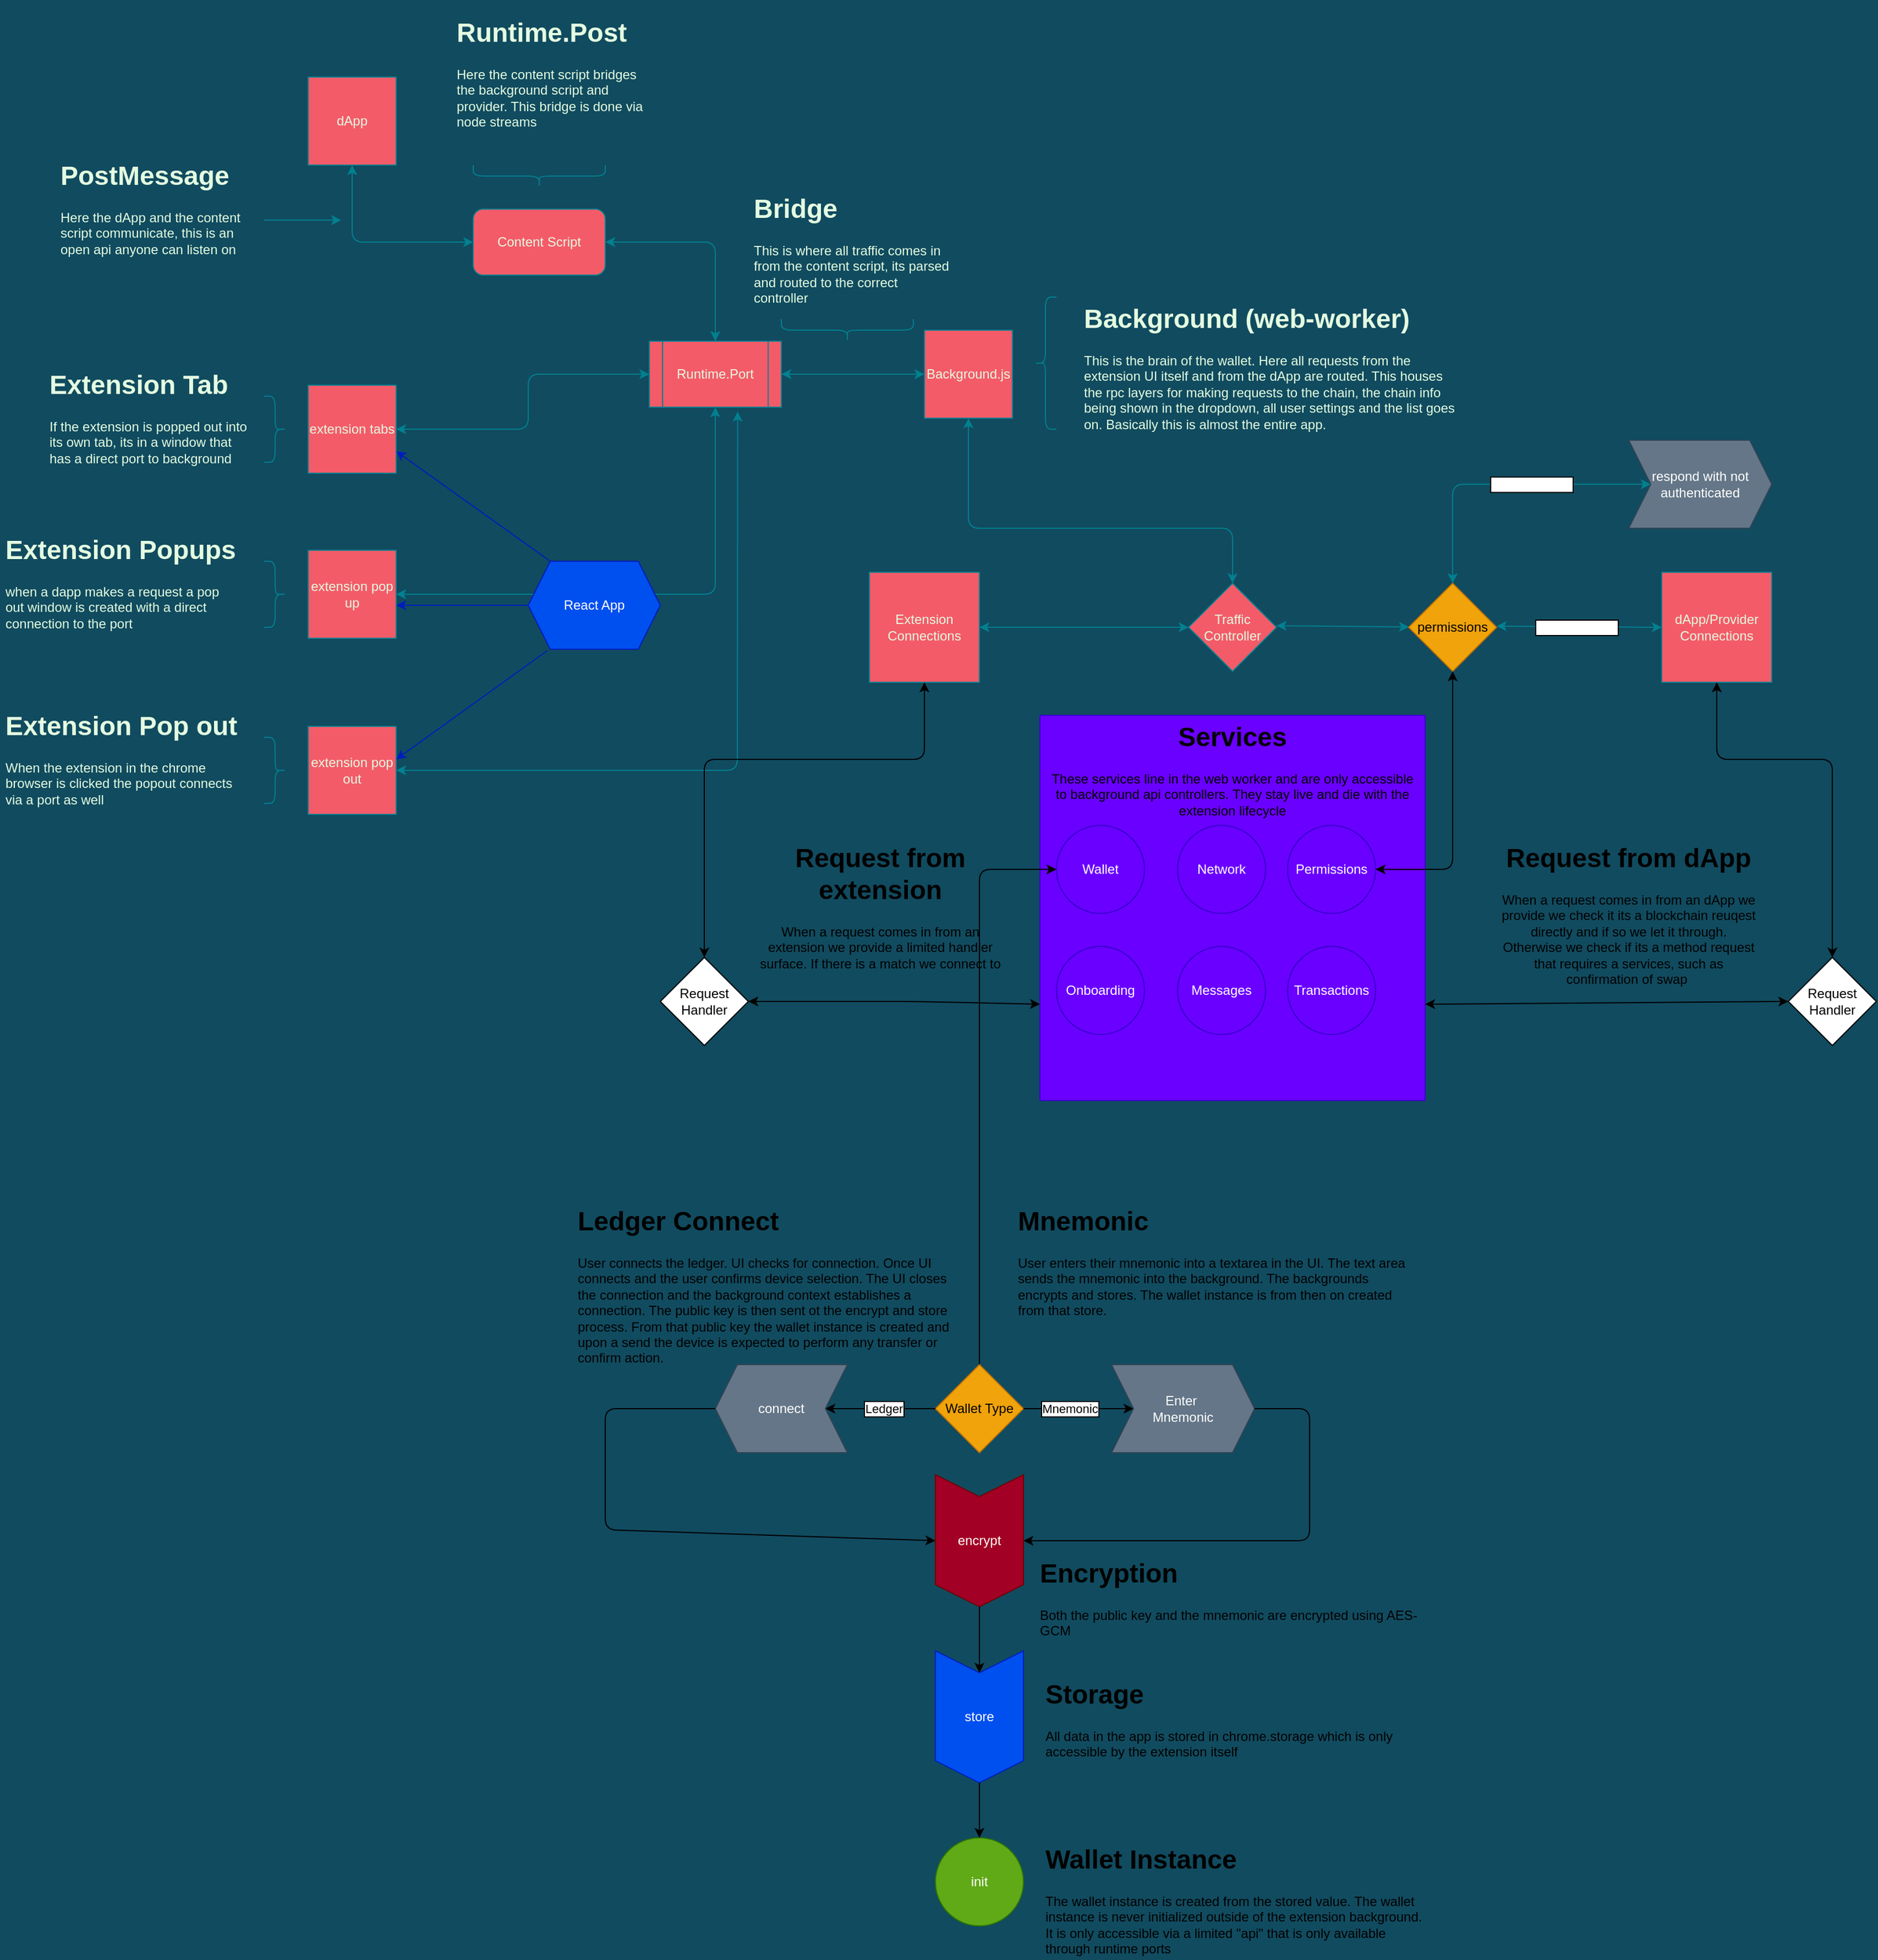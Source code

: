 <mxfile>
    <diagram id="aZ6EJbNiV0EWviCFpwhp" name="Page-1">
        <mxGraphModel dx="3145" dy="1247" grid="1" gridSize="10" guides="1" tooltips="1" connect="1" arrows="1" fold="1" page="1" pageScale="1" pageWidth="850" pageHeight="1100" background="#114B5F" math="0" shadow="0">
            <root>
                <mxCell id="0"/>
                <mxCell id="1" parent="0"/>
                <mxCell id="2" value="Runtime.Port" style="shape=process;whiteSpace=wrap;html=1;backgroundOutline=1;fillColor=#F45B69;strokeColor=#028090;fontColor=#E4FDE1;" parent="1" vertex="1">
                    <mxGeometry x="130" y="340" width="120" height="60" as="geometry"/>
                </mxCell>
                <mxCell id="3" value="Content Script" style="rounded=1;whiteSpace=wrap;html=1;fillColor=#F45B69;strokeColor=#028090;fontColor=#E4FDE1;" parent="1" vertex="1">
                    <mxGeometry x="-30" y="220" width="120" height="60" as="geometry"/>
                </mxCell>
                <mxCell id="4" value="" style="endArrow=classic;startArrow=classic;html=1;entryX=1;entryY=0.5;entryDx=0;entryDy=0;exitX=0.5;exitY=0;exitDx=0;exitDy=0;labelBackgroundColor=#114B5F;strokeColor=#028090;fontColor=#E4FDE1;" parent="1" source="2" target="3" edge="1">
                    <mxGeometry width="50" height="50" relative="1" as="geometry">
                        <mxPoint x="30" y="320" as="sourcePoint"/>
                        <mxPoint x="80" y="270" as="targetPoint"/>
                        <Array as="points">
                            <mxPoint x="190" y="250"/>
                        </Array>
                    </mxGeometry>
                </mxCell>
                <mxCell id="5" value="dApp" style="whiteSpace=wrap;html=1;aspect=fixed;fillColor=#F45B69;strokeColor=#028090;fontColor=#E4FDE1;" parent="1" vertex="1">
                    <mxGeometry x="-180" y="100" width="80" height="80" as="geometry"/>
                </mxCell>
                <mxCell id="6" value="" style="endArrow=classic;startArrow=classic;html=1;entryX=0.5;entryY=1;entryDx=0;entryDy=0;exitX=0;exitY=0.5;exitDx=0;exitDy=0;labelBackgroundColor=#114B5F;strokeColor=#028090;fontColor=#E4FDE1;" parent="1" source="3" target="5" edge="1">
                    <mxGeometry width="50" height="50" relative="1" as="geometry">
                        <mxPoint x="-170" y="230" as="sourcePoint"/>
                        <mxPoint x="-120" y="180" as="targetPoint"/>
                        <Array as="points">
                            <mxPoint x="-140" y="250"/>
                        </Array>
                    </mxGeometry>
                </mxCell>
                <mxCell id="7" value="" style="shape=curlyBracket;whiteSpace=wrap;html=1;rounded=1;direction=west;fillColor=#F45B69;strokeColor=#028090;fontColor=#E4FDE1;" parent="1" vertex="1">
                    <mxGeometry x="-220" y="390" width="20" height="60" as="geometry"/>
                </mxCell>
                <mxCell id="8" value="&lt;h1&gt;PostMessage&lt;/h1&gt;&lt;p&gt;Here the dApp and the content script communicate, this is an open api anyone can listen on&lt;/p&gt;" style="text;html=1;strokeColor=none;fillColor=none;spacing=5;spacingTop=-20;whiteSpace=wrap;overflow=hidden;rounded=0;fontColor=#E4FDE1;" parent="1" vertex="1">
                    <mxGeometry x="-410" y="170" width="190" height="120" as="geometry"/>
                </mxCell>
                <mxCell id="9" value="" style="shape=curlyBracket;whiteSpace=wrap;html=1;rounded=1;direction=north;fillColor=#F45B69;strokeColor=#028090;fontColor=#E4FDE1;" parent="1" vertex="1">
                    <mxGeometry x="-30" y="180" width="120" height="20" as="geometry"/>
                </mxCell>
                <mxCell id="10" value="&lt;h1&gt;Runtime.Post&lt;/h1&gt;&lt;p&gt;Here the content script bridges the background script and provider. This bridge is done via node streams&lt;/p&gt;" style="text;html=1;strokeColor=none;fillColor=none;spacing=5;spacingTop=-20;whiteSpace=wrap;overflow=hidden;rounded=0;fontColor=#E4FDE1;" parent="1" vertex="1">
                    <mxGeometry x="-50" y="40" width="190" height="120" as="geometry"/>
                </mxCell>
                <mxCell id="11" value="Background.js" style="whiteSpace=wrap;html=1;aspect=fixed;fillColor=#F45B69;strokeColor=#028090;fontColor=#E4FDE1;" parent="1" vertex="1">
                    <mxGeometry x="380" y="330" width="80" height="80" as="geometry"/>
                </mxCell>
                <mxCell id="12" value="" style="endArrow=classic;startArrow=classic;html=1;entryX=0;entryY=0.5;entryDx=0;entryDy=0;exitX=1;exitY=0.5;exitDx=0;exitDy=0;labelBackgroundColor=#114B5F;strokeColor=#028090;fontColor=#E4FDE1;" parent="1" source="2" target="11" edge="1">
                    <mxGeometry width="50" height="50" relative="1" as="geometry">
                        <mxPoint x="290" y="400" as="sourcePoint"/>
                        <mxPoint x="340" y="350" as="targetPoint"/>
                    </mxGeometry>
                </mxCell>
                <mxCell id="13" value="&lt;h1&gt;Bridge&lt;/h1&gt;&lt;p&gt;This is where all traffic comes in from the content script, its parsed and routed to the correct controller&lt;/p&gt;" style="text;html=1;strokeColor=none;fillColor=none;spacing=5;spacingTop=-20;whiteSpace=wrap;overflow=hidden;rounded=0;fontColor=#E4FDE1;" parent="1" vertex="1">
                    <mxGeometry x="220" y="200" width="190" height="120" as="geometry"/>
                </mxCell>
                <mxCell id="14" value="" style="shape=curlyBracket;whiteSpace=wrap;html=1;rounded=1;direction=north;fillColor=#F45B69;strokeColor=#028090;fontColor=#E4FDE1;" parent="1" vertex="1">
                    <mxGeometry x="250" y="320" width="120" height="20" as="geometry"/>
                </mxCell>
                <mxCell id="15" value="" style="shape=curlyBracket;whiteSpace=wrap;html=1;rounded=1;direction=east;fillColor=#F45B69;strokeColor=#028090;fontColor=#E4FDE1;" parent="1" vertex="1">
                    <mxGeometry x="480" y="300" width="20" height="120" as="geometry"/>
                </mxCell>
                <mxCell id="16" value="&lt;h1&gt;Background (web-worker)&lt;/h1&gt;&lt;p&gt;This is the brain of the wallet. Here all requests from the extension UI itself and from the dApp are routed. This houses the rpc layers for making requests to the chain, the chain info being shown in the dropdown, all user settings and the list goes on. Basically this is almost the entire app.&amp;nbsp;&lt;/p&gt;" style="text;html=1;strokeColor=none;fillColor=none;spacing=5;spacingTop=-20;whiteSpace=wrap;overflow=hidden;rounded=0;fontColor=#E4FDE1;" parent="1" vertex="1">
                    <mxGeometry x="520" y="300" width="350" height="140" as="geometry"/>
                </mxCell>
                <mxCell id="17" value="" style="endArrow=classic;startArrow=classic;html=1;entryX=0.5;entryY=1;entryDx=0;entryDy=0;labelBackgroundColor=#114B5F;strokeColor=#028090;fontColor=#E4FDE1;exitX=0.5;exitY=0;exitDx=0;exitDy=0;" parent="1" source="18" target="11" edge="1">
                    <mxGeometry width="50" height="50" relative="1" as="geometry">
                        <mxPoint x="420" y="590" as="sourcePoint"/>
                        <mxPoint x="320" y="530" as="targetPoint"/>
                        <Array as="points">
                            <mxPoint x="660" y="510"/>
                            <mxPoint x="420" y="510"/>
                        </Array>
                    </mxGeometry>
                </mxCell>
                <mxCell id="18" value="Traffic Controller" style="rhombus;whiteSpace=wrap;html=1;fillColor=#F45B69;strokeColor=#028090;fontColor=#E4FDE1;" parent="1" vertex="1">
                    <mxGeometry x="620" y="560" width="80" height="80" as="geometry"/>
                </mxCell>
                <mxCell id="21" value="" style="endArrow=classic;startArrow=classic;html=1;entryX=0;entryY=0.5;entryDx=0;entryDy=0;labelBackgroundColor=#114B5F;strokeColor=#028090;fontColor=#E4FDE1;exitX=1;exitY=0.5;exitDx=0;exitDy=0;" parent="1" source="26" target="18" edge="1">
                    <mxGeometry width="50" height="50" relative="1" as="geometry">
                        <mxPoint x="420" y="870" as="sourcePoint"/>
                        <mxPoint x="460" y="640" as="targetPoint"/>
                    </mxGeometry>
                </mxCell>
                <mxCell id="26" value="Extension Connections" style="whiteSpace=wrap;html=1;aspect=fixed;fillColor=#F45B69;strokeColor=#028090;fontColor=#E4FDE1;" parent="1" vertex="1">
                    <mxGeometry x="330" y="550" width="100" height="100" as="geometry"/>
                </mxCell>
                <mxCell id="51" value="extension tabs" style="whiteSpace=wrap;html=1;aspect=fixed;fillColor=#F45B69;strokeColor=#028090;fontColor=#E4FDE1;" parent="1" vertex="1">
                    <mxGeometry x="-180" y="380" width="80" height="80" as="geometry"/>
                </mxCell>
                <mxCell id="52" value="" style="endArrow=classic;startArrow=classic;html=1;entryX=1;entryY=0.5;entryDx=0;entryDy=0;exitX=0;exitY=0.5;exitDx=0;exitDy=0;labelBackgroundColor=#114B5F;strokeColor=#028090;fontColor=#E4FDE1;" parent="1" target="51" edge="1">
                    <mxGeometry width="50" height="50" relative="1" as="geometry">
                        <mxPoint x="130" y="370" as="sourcePoint"/>
                        <mxPoint x="20" y="300" as="targetPoint"/>
                        <Array as="points">
                            <mxPoint x="20" y="370"/>
                            <mxPoint x="20" y="420"/>
                        </Array>
                    </mxGeometry>
                </mxCell>
                <mxCell id="53" value="&lt;h1&gt;Extension Tab&lt;/h1&gt;&lt;p&gt;If the extension is popped out into its own tab, its in a window that has a direct port to background&lt;/p&gt;" style="text;html=1;strokeColor=none;fillColor=none;spacing=5;spacingTop=-20;whiteSpace=wrap;overflow=hidden;rounded=0;fontColor=#E4FDE1;" parent="1" vertex="1">
                    <mxGeometry x="-420" y="360" width="190" height="120" as="geometry"/>
                </mxCell>
                <mxCell id="54" value="" style="shape=curlyBracket;whiteSpace=wrap;html=1;rounded=1;direction=west;fillColor=#F45B69;strokeColor=#028090;fontColor=#E4FDE1;" parent="1" vertex="1">
                    <mxGeometry x="-220" y="540" width="20" height="60" as="geometry"/>
                </mxCell>
                <mxCell id="55" value="extension pop up" style="whiteSpace=wrap;html=1;aspect=fixed;fillColor=#F45B69;strokeColor=#028090;fontColor=#E4FDE1;" parent="1" vertex="1">
                    <mxGeometry x="-180" y="530" width="80" height="80" as="geometry"/>
                </mxCell>
                <mxCell id="56" value="&lt;h1&gt;Extension Popups&lt;/h1&gt;&lt;p&gt;when a dapp makes a request a pop out window is created with a direct connection to the port&lt;/p&gt;" style="text;html=1;strokeColor=none;fillColor=none;spacing=5;spacingTop=-20;whiteSpace=wrap;overflow=hidden;rounded=0;fontColor=#E4FDE1;" parent="1" vertex="1">
                    <mxGeometry x="-460" y="510" width="220" height="120" as="geometry"/>
                </mxCell>
                <mxCell id="57" value="" style="endArrow=classic;startArrow=classic;html=1;entryX=1;entryY=0.5;entryDx=0;entryDy=0;exitX=0.5;exitY=1;exitDx=0;exitDy=0;labelBackgroundColor=#114B5F;strokeColor=#028090;fontColor=#E4FDE1;" parent="1" source="2" edge="1">
                    <mxGeometry width="50" height="50" relative="1" as="geometry">
                        <mxPoint x="130" y="520" as="sourcePoint"/>
                        <mxPoint x="-100" y="570" as="targetPoint"/>
                        <Array as="points">
                            <mxPoint x="190" y="570"/>
                            <mxPoint x="20" y="570"/>
                        </Array>
                    </mxGeometry>
                </mxCell>
                <mxCell id="58" value="" style="shape=curlyBracket;whiteSpace=wrap;html=1;rounded=1;direction=west;fillColor=#F45B69;strokeColor=#028090;fontColor=#E4FDE1;" parent="1" vertex="1">
                    <mxGeometry x="-220" y="700" width="20" height="60" as="geometry"/>
                </mxCell>
                <mxCell id="59" value="extension pop out" style="whiteSpace=wrap;html=1;aspect=fixed;fillColor=#F45B69;strokeColor=#028090;fontColor=#E4FDE1;" parent="1" vertex="1">
                    <mxGeometry x="-180" y="690" width="80" height="80" as="geometry"/>
                </mxCell>
                <mxCell id="60" value="&lt;h1&gt;Extension Pop out&lt;/h1&gt;&lt;p&gt;When the extension in the chrome browser is clicked the popout connects via a port as well&lt;/p&gt;" style="text;html=1;strokeColor=none;fillColor=none;spacing=5;spacingTop=-20;whiteSpace=wrap;overflow=hidden;rounded=0;fontColor=#E4FDE1;" parent="1" vertex="1">
                    <mxGeometry x="-460" y="670" width="220" height="120" as="geometry"/>
                </mxCell>
                <mxCell id="61" value="" style="endArrow=classic;startArrow=classic;html=1;entryX=1;entryY=0.5;entryDx=0;entryDy=0;exitX=0.669;exitY=1.067;exitDx=0;exitDy=0;labelBackgroundColor=#114B5F;strokeColor=#028090;fontColor=#E4FDE1;exitPerimeter=0;" parent="1" source="2" edge="1">
                    <mxGeometry width="50" height="50" relative="1" as="geometry">
                        <mxPoint x="190" y="560" as="sourcePoint"/>
                        <mxPoint x="-100" y="730" as="targetPoint"/>
                        <Array as="points">
                            <mxPoint x="210" y="730"/>
                            <mxPoint x="20" y="730"/>
                        </Array>
                    </mxGeometry>
                </mxCell>
                <mxCell id="62" value="React App" style="shape=hexagon;perimeter=hexagonPerimeter2;whiteSpace=wrap;html=1;fixedSize=1;fillColor=#0050ef;strokeColor=#001DBC;fontColor=#ffffff;" parent="1" vertex="1">
                    <mxGeometry x="20" y="540" width="120" height="80" as="geometry"/>
                </mxCell>
                <mxCell id="63" value="" style="endArrow=classic;html=1;entryX=1;entryY=0.75;entryDx=0;entryDy=0;exitX=0.167;exitY=0;exitDx=0;exitDy=0;exitPerimeter=0;fillColor=#0050ef;strokeColor=#001DBC;" parent="1" source="62" target="51" edge="1">
                    <mxGeometry width="50" height="50" relative="1" as="geometry">
                        <mxPoint x="170" y="500" as="sourcePoint"/>
                        <mxPoint x="220" y="450" as="targetPoint"/>
                    </mxGeometry>
                </mxCell>
                <mxCell id="64" value="" style="endArrow=classic;html=1;entryX=1;entryY=0.75;entryDx=0;entryDy=0;exitX=0;exitY=0.5;exitDx=0;exitDy=0;fillColor=#0050ef;strokeColor=#001DBC;" parent="1" source="62" edge="1">
                    <mxGeometry width="50" height="50" relative="1" as="geometry">
                        <mxPoint x="20.04" y="660" as="sourcePoint"/>
                        <mxPoint x="-100" y="580" as="targetPoint"/>
                    </mxGeometry>
                </mxCell>
                <mxCell id="65" value="" style="endArrow=classic;html=1;entryX=1;entryY=0.75;entryDx=0;entryDy=0;exitX=0.145;exitY=1.014;exitDx=0;exitDy=0;exitPerimeter=0;fillColor=#0050ef;strokeColor=#001DBC;" parent="1" source="62" edge="1">
                    <mxGeometry width="50" height="50" relative="1" as="geometry">
                        <mxPoint y="700" as="sourcePoint"/>
                        <mxPoint x="-100" y="720" as="targetPoint"/>
                    </mxGeometry>
                </mxCell>
                <mxCell id="66" value="dApp/Provider Connections" style="whiteSpace=wrap;html=1;aspect=fixed;fillColor=#F45B69;strokeColor=#028090;fontColor=#E4FDE1;" parent="1" vertex="1">
                    <mxGeometry x="1050" y="550" width="100" height="100" as="geometry"/>
                </mxCell>
                <mxCell id="67" value="" style="endArrow=classic;startArrow=classic;html=1;labelBackgroundColor=#114B5F;strokeColor=#028090;fontColor=#E4FDE1;exitX=1;exitY=0.5;exitDx=0;exitDy=0;" parent="1" edge="1">
                    <mxGeometry width="50" height="50" relative="1" as="geometry">
                        <mxPoint x="700" y="598.57" as="sourcePoint"/>
                        <mxPoint x="820.354" y="599.646" as="targetPoint"/>
                    </mxGeometry>
                </mxCell>
                <mxCell id="68" value="" style="whiteSpace=wrap;html=1;aspect=fixed;fillColor=#6a00ff;strokeColor=#3700CC;fontColor=#ffffff;rounded=0;glass=0;" parent="1" vertex="1">
                    <mxGeometry x="485" y="680" width="350" height="350" as="geometry"/>
                </mxCell>
                <mxCell id="69" value="&lt;h1&gt;Services&lt;/h1&gt;&lt;p&gt;These services line in the web worker and are only accessible to background api controllers. They stay live and die with the extension lifecycle&lt;/p&gt;" style="text;html=1;strokeColor=none;fillColor=none;spacing=5;spacingTop=-20;whiteSpace=wrap;overflow=hidden;rounded=0;glass=0;align=center;" parent="1" vertex="1">
                    <mxGeometry x="490" y="680" width="340" height="120" as="geometry"/>
                </mxCell>
                <mxCell id="70" value="Wallet" style="ellipse;whiteSpace=wrap;html=1;aspect=fixed;rounded=0;glass=0;align=center;fillColor=#6a00ff;strokeColor=#3700CC;fontColor=#ffffff;" parent="1" vertex="1">
                    <mxGeometry x="500" y="780" width="80" height="80" as="geometry"/>
                </mxCell>
                <mxCell id="71" value="Network" style="ellipse;whiteSpace=wrap;html=1;aspect=fixed;rounded=0;glass=0;align=center;fillColor=#6a00ff;strokeColor=#3700CC;fontColor=#ffffff;" parent="1" vertex="1">
                    <mxGeometry x="610" y="780" width="80" height="80" as="geometry"/>
                </mxCell>
                <mxCell id="72" value="Permissions&lt;span style=&quot;color: rgba(0 , 0 , 0 , 0) ; font-family: monospace ; font-size: 0px&quot;&gt;%3CmxGraphModel%3E%3Croot%3E%3CmxCell%20id%3D%220%22%2F%3E%3CmxCell%20id%3D%221%22%20parent%3D%220%22%2F%3E%3CmxCell%20id%3D%222%22%20value%3D%22Network%22%20style%3D%22ellipse%3BwhiteSpace%3Dwrap%3Bhtml%3D1%3Baspect%3Dfixed%3Brounded%3D0%3Bglass%3D0%3Balign%3Dcenter%3BfillColor%3D%236a00ff%3BstrokeColor%3D%233700CC%3BfontColor%3D%23ffffff%3B%22%20vertex%3D%221%22%20parent%3D%221%22%3E%3CmxGeometry%20x%3D%22630%22%20y%3D%22660%22%20width%3D%2280%22%20height%3D%2280%22%20as%3D%22geometry%22%2F%3E%3C%2FmxCell%3E%3C%2Froot%3E%3C%2FmxGraphModel%3E&lt;/span&gt;" style="ellipse;whiteSpace=wrap;html=1;aspect=fixed;rounded=0;glass=0;align=center;fillColor=#6a00ff;strokeColor=#3700CC;fontColor=#ffffff;" parent="1" vertex="1">
                    <mxGeometry x="710" y="780" width="80" height="80" as="geometry"/>
                </mxCell>
                <mxCell id="73" value="Onboarding" style="ellipse;whiteSpace=wrap;html=1;aspect=fixed;rounded=0;glass=0;align=center;fillColor=#6a00ff;strokeColor=#3700CC;fontColor=#ffffff;" parent="1" vertex="1">
                    <mxGeometry x="500" y="890" width="80" height="80" as="geometry"/>
                </mxCell>
                <mxCell id="74" value="Messages" style="ellipse;whiteSpace=wrap;html=1;aspect=fixed;rounded=0;glass=0;align=center;fillColor=#6a00ff;strokeColor=#3700CC;fontColor=#ffffff;" parent="1" vertex="1">
                    <mxGeometry x="610" y="890" width="80" height="80" as="geometry"/>
                </mxCell>
                <mxCell id="75" value="Transactions" style="ellipse;whiteSpace=wrap;html=1;aspect=fixed;rounded=0;glass=0;align=center;fillColor=#6a00ff;strokeColor=#3700CC;fontColor=#ffffff;" parent="1" vertex="1">
                    <mxGeometry x="710" y="890" width="80" height="80" as="geometry"/>
                </mxCell>
                <mxCell id="77" value="Request Handler" style="rhombus;whiteSpace=wrap;html=1;rounded=0;glass=0;align=center;" parent="1" vertex="1">
                    <mxGeometry x="140" y="900" width="80" height="80" as="geometry"/>
                </mxCell>
                <mxCell id="80" value="" style="endArrow=classic;startArrow=classic;html=1;exitX=0.5;exitY=1;exitDx=0;exitDy=0;entryX=0.5;entryY=0;entryDx=0;entryDy=0;" parent="1" source="26" target="77" edge="1">
                    <mxGeometry width="50" height="50" relative="1" as="geometry">
                        <mxPoint x="790" y="850" as="sourcePoint"/>
                        <mxPoint x="840" y="800" as="targetPoint"/>
                        <Array as="points">
                            <mxPoint x="380" y="720"/>
                            <mxPoint x="280" y="720"/>
                            <mxPoint x="180" y="720"/>
                        </Array>
                    </mxGeometry>
                </mxCell>
                <mxCell id="81" value="" style="endArrow=classic;startArrow=classic;html=1;entryX=0;entryY=0.75;entryDx=0;entryDy=0;exitX=1;exitY=0.5;exitDx=0;exitDy=0;" parent="1" source="77" target="68" edge="1">
                    <mxGeometry width="50" height="50" relative="1" as="geometry">
                        <mxPoint x="320" y="855" as="sourcePoint"/>
                        <mxPoint x="390" y="840" as="targetPoint"/>
                        <Array as="points">
                            <mxPoint x="370" y="940"/>
                        </Array>
                    </mxGeometry>
                </mxCell>
                <mxCell id="82" value="&lt;h1&gt;Request from extension&lt;/h1&gt;&lt;p&gt;When a request comes in from an extension we provide a limited handler surface. If there is a match we connect to the proper entity and respond or return an error&amp;nbsp;&lt;/p&gt;" style="text;html=1;strokeColor=none;fillColor=none;spacing=5;spacingTop=-20;whiteSpace=wrap;overflow=hidden;rounded=0;glass=0;align=center;" parent="1" vertex="1">
                    <mxGeometry x="220" y="790" width="240" height="120" as="geometry"/>
                </mxCell>
                <mxCell id="83" value="Request Handler" style="rhombus;whiteSpace=wrap;html=1;rounded=0;glass=0;align=center;" parent="1" vertex="1">
                    <mxGeometry x="1165" y="900" width="80" height="80" as="geometry"/>
                </mxCell>
                <mxCell id="84" value="" style="endArrow=classic;startArrow=classic;html=1;exitX=0.5;exitY=1;exitDx=0;exitDy=0;entryX=0.5;entryY=0;entryDx=0;entryDy=0;" parent="1" target="83" edge="1" source="66">
                    <mxGeometry width="50" height="50" relative="1" as="geometry">
                        <mxPoint x="940" y="650" as="sourcePoint"/>
                        <mxPoint x="740" y="900.0" as="targetPoint"/>
                        <Array as="points">
                            <mxPoint x="1100" y="720"/>
                            <mxPoint x="1205" y="720"/>
                        </Array>
                    </mxGeometry>
                </mxCell>
                <mxCell id="85" value="" style="endArrow=classic;startArrow=classic;html=1;entryX=0;entryY=0.5;entryDx=0;entryDy=0;exitX=1;exitY=0.75;exitDx=0;exitDy=0;" parent="1" source="68" target="83" edge="1">
                    <mxGeometry width="50" height="50" relative="1" as="geometry">
                        <mxPoint x="950" y="910" as="sourcePoint"/>
                        <mxPoint x="1000" y="860" as="targetPoint"/>
                    </mxGeometry>
                </mxCell>
                <mxCell id="86" value="&lt;h1&gt;Request from dApp&lt;/h1&gt;&lt;p&gt;When a request comes in from an dApp we provide we check it its a blockchain reuqest directly and if so we let it through. Otherwise we check if its a method request that requires a services, such as confirmation of swap&amp;nbsp;&lt;/p&gt;" style="text;html=1;strokeColor=none;fillColor=none;spacing=5;spacingTop=-20;whiteSpace=wrap;overflow=hidden;rounded=0;glass=0;align=center;" parent="1" vertex="1">
                    <mxGeometry x="900" y="790" width="240" height="140" as="geometry"/>
                </mxCell>
                <mxCell id="87" value="" style="endArrow=classic;html=1;exitX=1;exitY=0.5;exitDx=0;exitDy=0;fillColor=#1ba1e2;strokeColor=#028090;" parent="1" source="8" edge="1">
                    <mxGeometry width="50" height="50" relative="1" as="geometry">
                        <mxPoint x="-200" y="300" as="sourcePoint"/>
                        <mxPoint x="-150" y="230" as="targetPoint"/>
                    </mxGeometry>
                </mxCell>
                <mxCell id="88" value="" style="endArrow=classic;html=1;entryX=0;entryY=0.5;entryDx=0;entryDy=0;exitX=0.5;exitY=0;exitDx=0;exitDy=0;" edge="1" parent="1" source="89" target="70">
                    <mxGeometry width="50" height="50" relative="1" as="geometry">
                        <mxPoint x="430" y="1150" as="sourcePoint"/>
                        <mxPoint x="300" y="850" as="targetPoint"/>
                        <Array as="points">
                            <mxPoint x="430" y="820"/>
                        </Array>
                    </mxGeometry>
                </mxCell>
                <mxCell id="89" value="Wallet Type" style="rhombus;whiteSpace=wrap;html=1;fillColor=#f0a30a;fontColor=#000000;strokeColor=#BD7000;" vertex="1" parent="1">
                    <mxGeometry x="390" y="1270" width="80" height="80" as="geometry"/>
                </mxCell>
                <mxCell id="90" value="" style="endArrow=classic;html=1;exitX=0;exitY=0.5;exitDx=0;exitDy=0;" edge="1" parent="1" source="89">
                    <mxGeometry width="50" height="50" relative="1" as="geometry">
                        <mxPoint x="250" y="1140" as="sourcePoint"/>
                        <mxPoint x="290" y="1310" as="targetPoint"/>
                    </mxGeometry>
                </mxCell>
                <mxCell id="92" value="Ledger" style="edgeLabel;html=1;align=center;verticalAlign=middle;resizable=0;points=[];labelBorderColor=default;" vertex="1" connectable="0" parent="90">
                    <mxGeometry x="-0.057" relative="1" as="geometry">
                        <mxPoint as="offset"/>
                    </mxGeometry>
                </mxCell>
                <mxCell id="91" value="" style="endArrow=classic;html=1;exitX=1;exitY=0.5;exitDx=0;exitDy=0;" edge="1" parent="1" source="89">
                    <mxGeometry width="50" height="50" relative="1" as="geometry">
                        <mxPoint x="400" y="1320" as="sourcePoint"/>
                        <mxPoint x="570" y="1310" as="targetPoint"/>
                    </mxGeometry>
                </mxCell>
                <mxCell id="93" value="Mnemonic" style="edgeLabel;html=1;align=center;verticalAlign=middle;resizable=0;points=[];labelBorderColor=default;spacing=9;" vertex="1" connectable="0" parent="91">
                    <mxGeometry x="-0.163" relative="1" as="geometry">
                        <mxPoint as="offset"/>
                    </mxGeometry>
                </mxCell>
                <mxCell id="94" value="Enter&amp;nbsp; &lt;br&gt;Mnemonic" style="shape=step;perimeter=stepPerimeter;whiteSpace=wrap;html=1;fixedSize=1;fillColor=#647687;fontColor=#ffffff;strokeColor=#314354;" vertex="1" parent="1">
                    <mxGeometry x="550" y="1270" width="130" height="80" as="geometry"/>
                </mxCell>
                <mxCell id="95" value="encrypt" style="shape=step;perimeter=stepPerimeter;whiteSpace=wrap;html=1;fixedSize=1;direction=south;fillColor=#a20025;fontColor=#ffffff;strokeColor=#6F0000;" vertex="1" parent="1">
                    <mxGeometry x="390" y="1370" width="80" height="120" as="geometry"/>
                </mxCell>
                <mxCell id="96" value="" style="endArrow=classic;html=1;entryX=0.5;entryY=0;entryDx=0;entryDy=0;exitX=1;exitY=0.5;exitDx=0;exitDy=0;" edge="1" parent="1" source="94" target="95">
                    <mxGeometry width="50" height="50" relative="1" as="geometry">
                        <mxPoint x="250" y="1260" as="sourcePoint"/>
                        <mxPoint x="300" y="1210" as="targetPoint"/>
                        <Array as="points">
                            <mxPoint x="730" y="1310"/>
                            <mxPoint x="730" y="1430"/>
                        </Array>
                    </mxGeometry>
                </mxCell>
                <mxCell id="97" value="store" style="shape=step;perimeter=stepPerimeter;whiteSpace=wrap;html=1;fixedSize=1;direction=south;fillColor=#0050ef;fontColor=#ffffff;strokeColor=#001DBC;" vertex="1" parent="1">
                    <mxGeometry x="390" y="1530" width="80" height="120" as="geometry"/>
                </mxCell>
                <mxCell id="98" value="" style="endArrow=classic;html=1;entryX=0;entryY=0.5;entryDx=0;entryDy=0;exitX=1;exitY=0.5;exitDx=0;exitDy=0;" edge="1" parent="1" target="97" source="95">
                    <mxGeometry width="50" height="50" relative="1" as="geometry">
                        <mxPoint x="900" y="1310" as="sourcePoint"/>
                        <mxPoint x="500" y="1210" as="targetPoint"/>
                    </mxGeometry>
                </mxCell>
                <mxCell id="99" value="connect&lt;span style=&quot;color: rgba(0 , 0 , 0 , 0) ; font-family: monospace ; font-size: 0px&quot;&gt;%3CmxGraphModel%3E%3Croot%3E%3CmxCell%20id%3D%220%22%2F%3E%3CmxCell%20id%3D%221%22%20parent%3D%220%22%2F%3E%3CmxCell%20id%3D%222%22%20value%3D%22encrypt%22%20style%3D%22shape%3Dstep%3Bperimeter%3DstepPerimeter%3BwhiteSpace%3Dwrap%3Bhtml%3D1%3BfixedSize%3D1%3B%22%20vertex%3D%221%22%20parent%3D%221%22%3E%3CmxGeometry%20x%3D%22780%22%20y%3D%221150%22%20width%3D%22120%22%20height%3D%2280%22%20as%3D%22geometry%22%2F%3E%3C%2FmxCell%3E%3CmxCell%20id%3D%223%22%20value%3D%22%22%20style%3D%22endArrow%3Dclassic%3Bhtml%3D1%3BentryX%3D0%3BentryY%3D0.5%3BentryDx%3D0%3BentryDy%3D0%3BexitX%3D1%3BexitY%3D0.5%3BexitDx%3D0%3BexitDy%3D0%3B%22%20edge%3D%221%22%20target%3D%222%22%20parent%3D%221%22%3E%3CmxGeometry%20width%3D%2250%22%20height%3D%2250%22%20relative%3D%221%22%20as%3D%22geometry%22%3E%3CmxPoint%20x%3D%22700%22%20y%3D%221190%22%20as%3D%22sourcePoint%22%2F%3E%3CmxPoint%20x%3D%22300%22%20y%3D%221090%22%20as%3D%22targetPoint%22%2F%3E%3C%2FmxGeometry%3E%3C%2FmxCell%3E%3C%2Froot%3E%3C%2FmxGraphModel%3E&lt;/span&gt;" style="shape=step;perimeter=stepPerimeter;whiteSpace=wrap;html=1;fixedSize=1;direction=west;fillColor=#647687;fontColor=#ffffff;strokeColor=#314354;" vertex="1" parent="1">
                    <mxGeometry x="190" y="1270" width="120" height="80" as="geometry"/>
                </mxCell>
                <mxCell id="101" value="" style="endArrow=classic;html=1;entryX=0.5;entryY=1;entryDx=0;entryDy=0;exitX=1;exitY=0.5;exitDx=0;exitDy=0;" edge="1" parent="1" source="99" target="95">
                    <mxGeometry width="50" height="50" relative="1" as="geometry">
                        <mxPoint x="350" y="1440" as="sourcePoint"/>
                        <mxPoint x="400" y="1390" as="targetPoint"/>
                        <Array as="points">
                            <mxPoint x="90" y="1310"/>
                            <mxPoint x="90" y="1420"/>
                        </Array>
                    </mxGeometry>
                </mxCell>
                <mxCell id="102" value="init" style="ellipse;whiteSpace=wrap;html=1;aspect=fixed;fillColor=#60a917;fontColor=#ffffff;strokeColor=#2D7600;" vertex="1" parent="1">
                    <mxGeometry x="390" y="1700" width="80" height="80" as="geometry"/>
                </mxCell>
                <mxCell id="103" value="" style="endArrow=classic;html=1;exitX=1;exitY=0.5;exitDx=0;exitDy=0;" edge="1" parent="1">
                    <mxGeometry width="50" height="50" relative="1" as="geometry">
                        <mxPoint x="430" y="1650" as="sourcePoint"/>
                        <mxPoint x="430" y="1700" as="targetPoint"/>
                    </mxGeometry>
                </mxCell>
                <mxCell id="104" value="&lt;h1&gt;Ledger Connect&lt;/h1&gt;&lt;p&gt;User connects the ledger. UI checks for connection. Once UI connects and the user confirms device selection. The UI closes the connection and the background context establishes a connection. The public key is then sent ot the encrypt and store process. From that public key the wallet instance is created and upon a send the device is expected to perform any transfer or confirm action.&lt;/p&gt;" style="text;html=1;strokeColor=none;fillColor=none;spacing=5;spacingTop=-20;whiteSpace=wrap;overflow=hidden;rounded=0;" vertex="1" parent="1">
                    <mxGeometry x="60" y="1120" width="360" height="150" as="geometry"/>
                </mxCell>
                <mxCell id="105" value="&lt;h1&gt;Mnemonic&lt;/h1&gt;&lt;p&gt;User enters their mnemonic into a textarea in the UI. The text area sends the mnemonic into the background. The backgrounds encrypts and stores. The wallet instance is from then on created from that store.&lt;/p&gt;" style="text;html=1;strokeColor=none;fillColor=none;spacing=5;spacingTop=-20;whiteSpace=wrap;overflow=hidden;rounded=0;" vertex="1" parent="1">
                    <mxGeometry x="460" y="1120" width="360" height="150" as="geometry"/>
                </mxCell>
                <mxCell id="109" value="&lt;h1&gt;Encryption&lt;/h1&gt;&lt;p&gt;Both the public key and the mnemonic are encrypted using AES-GCM&lt;/p&gt;" style="text;html=1;strokeColor=none;fillColor=none;spacing=5;spacingTop=-20;whiteSpace=wrap;overflow=hidden;rounded=0;" vertex="1" parent="1">
                    <mxGeometry x="480" y="1440" width="360" height="80" as="geometry"/>
                </mxCell>
                <mxCell id="110" value="&lt;h1&gt;Storage&lt;/h1&gt;&lt;p&gt;All data in the app is stored in chrome.storage which is only accessible by the extension itself&lt;/p&gt;" style="text;html=1;strokeColor=none;fillColor=none;spacing=5;spacingTop=-20;whiteSpace=wrap;overflow=hidden;rounded=0;" vertex="1" parent="1">
                    <mxGeometry x="485" y="1550" width="360" height="80" as="geometry"/>
                </mxCell>
                <mxCell id="111" value="&lt;h1&gt;Wallet Instance&lt;/h1&gt;&lt;p&gt;The wallet instance is created from the stored value. The wallet instance is never initialized outside of the extension background. It is only accessible via a limited &quot;api&quot; that is only available through runtime ports&lt;/p&gt;" style="text;html=1;strokeColor=none;fillColor=none;spacing=5;spacingTop=-20;whiteSpace=wrap;overflow=hidden;rounded=0;" vertex="1" parent="1">
                    <mxGeometry x="485" y="1700" width="360" height="110" as="geometry"/>
                </mxCell>
                <mxCell id="113" value="permissions" style="rhombus;whiteSpace=wrap;html=1;fillColor=#f0a30a;fontColor=#000000;strokeColor=#BD7000;" vertex="1" parent="1">
                    <mxGeometry x="820" y="560" width="80" height="80" as="geometry"/>
                </mxCell>
                <mxCell id="114" value="" style="endArrow=classic;startArrow=classic;html=1;labelBackgroundColor=#114B5F;strokeColor=#028090;fontColor=#E4FDE1;exitX=1;exitY=0.5;exitDx=0;exitDy=0;entryX=0;entryY=0.5;entryDx=0;entryDy=0;" edge="1" parent="1" target="66">
                    <mxGeometry width="50" height="50" relative="1" as="geometry">
                        <mxPoint x="900" y="598.92" as="sourcePoint"/>
                        <mxPoint x="1020.354" y="599.996" as="targetPoint"/>
                    </mxGeometry>
                </mxCell>
                <mxCell id="115" value="has permission" style="edgeLabel;html=1;align=center;verticalAlign=middle;resizable=0;points=[];fontColor=#FFFFFF;labelBorderColor=default;spacingLeft=0;" vertex="1" connectable="0" parent="114">
                    <mxGeometry x="-0.04" relative="1" as="geometry">
                        <mxPoint as="offset"/>
                    </mxGeometry>
                </mxCell>
                <mxCell id="116" value="" style="endArrow=classic;startArrow=classic;html=1;labelBackgroundColor=#114B5F;strokeColor=#028090;fontColor=#E4FDE1;exitX=0.5;exitY=0;exitDx=0;exitDy=0;" edge="1" parent="1" source="113">
                    <mxGeometry width="50" height="50" relative="1" as="geometry">
                        <mxPoint x="890" y="480.0" as="sourcePoint"/>
                        <mxPoint x="1040" y="470" as="targetPoint"/>
                        <Array as="points">
                            <mxPoint x="860" y="470"/>
                        </Array>
                    </mxGeometry>
                </mxCell>
                <mxCell id="118" value="no permissions" style="edgeLabel;html=1;align=center;verticalAlign=middle;resizable=0;points=[];fontColor=#FFFFFF;labelBorderColor=default;" vertex="1" connectable="0" parent="116">
                    <mxGeometry x="0.193" relative="1" as="geometry">
                        <mxPoint as="offset"/>
                    </mxGeometry>
                </mxCell>
                <mxCell id="120" value="respond with not authenticated" style="shape=step;perimeter=stepPerimeter;whiteSpace=wrap;html=1;fixedSize=1;fillColor=#647687;fontColor=#ffffff;strokeColor=#314354;" vertex="1" parent="1">
                    <mxGeometry x="1020" y="430" width="130" height="80" as="geometry"/>
                </mxCell>
                <mxCell id="126" value="" style="endArrow=classic;startArrow=classic;html=1;fontColor=#FFFFFF;entryX=0.5;entryY=1;entryDx=0;entryDy=0;exitX=1;exitY=0.5;exitDx=0;exitDy=0;" edge="1" parent="1" source="72" target="113">
                    <mxGeometry width="50" height="50" relative="1" as="geometry">
                        <mxPoint x="450" y="830" as="sourcePoint"/>
                        <mxPoint x="500" y="780" as="targetPoint"/>
                        <Array as="points">
                            <mxPoint x="860" y="820"/>
                        </Array>
                    </mxGeometry>
                </mxCell>
            </root>
        </mxGraphModel>
    </diagram>
</mxfile>
